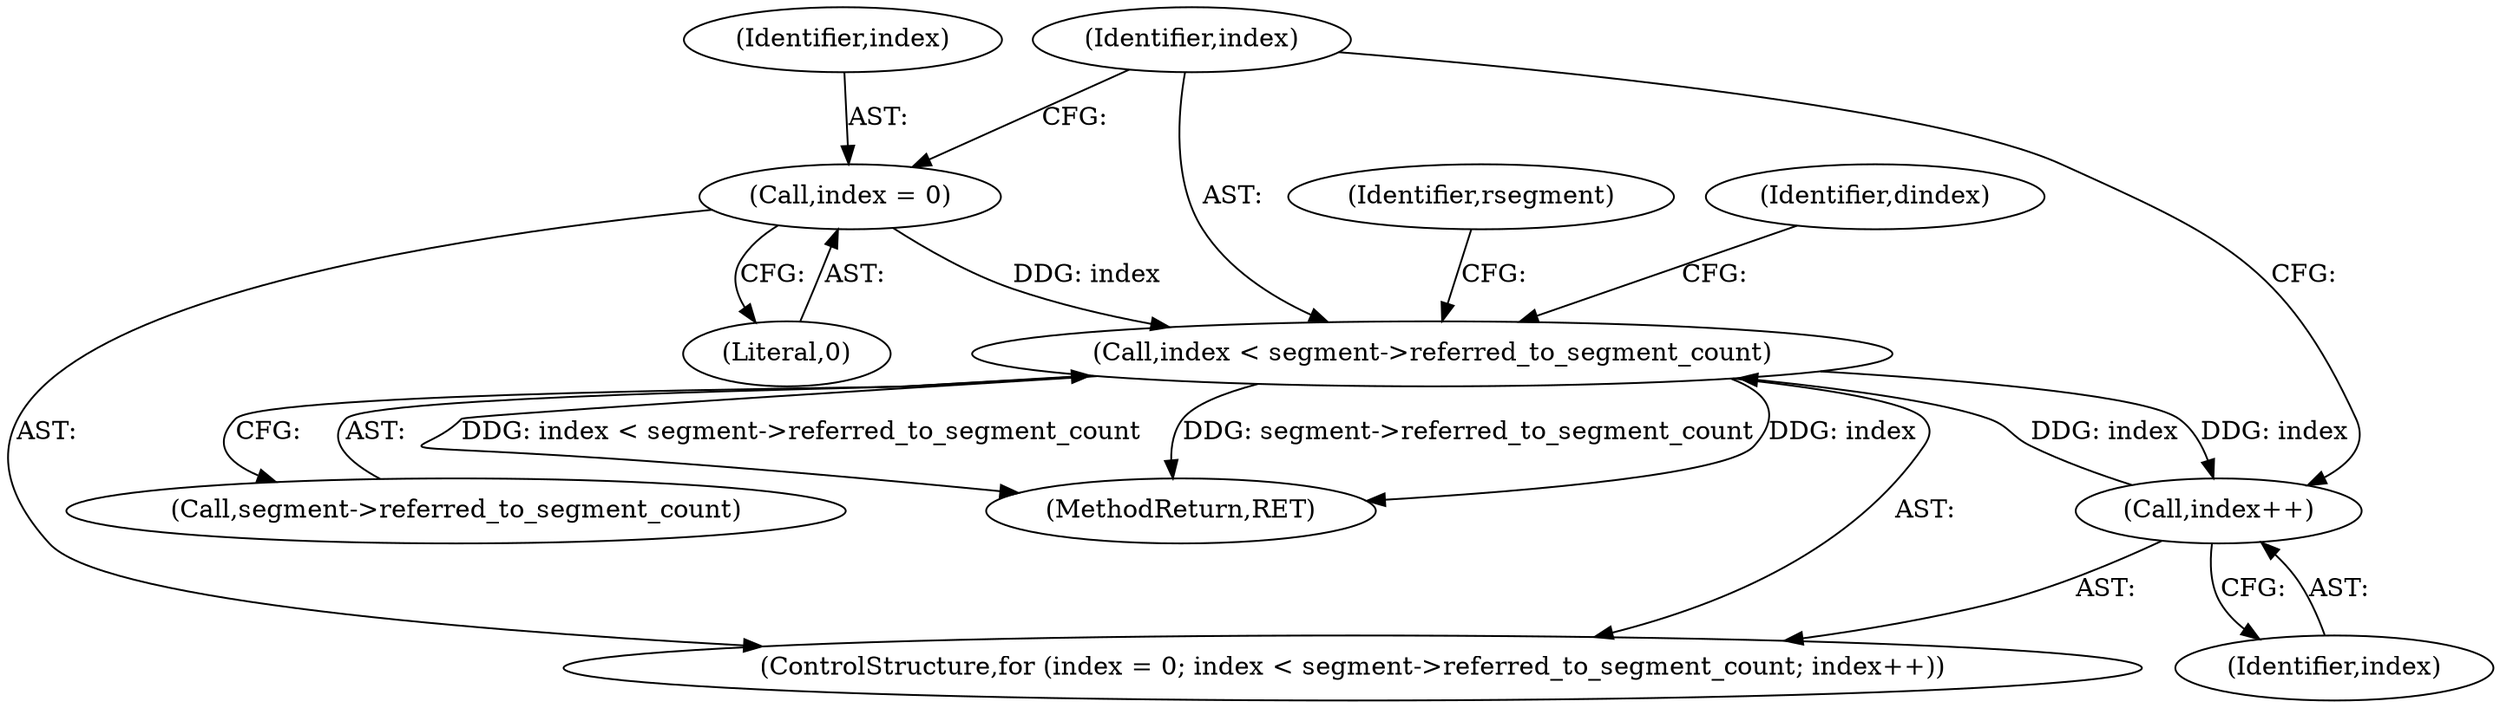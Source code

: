 digraph "0_ghostscript_e698d5c11d27212aa1098bc5b1673a3378563092_15@pointer" {
"1000137" [label="(Call,index < segment->referred_to_segment_count)"];
"1000134" [label="(Call,index = 0)"];
"1000142" [label="(Call,index++)"];
"1000137" [label="(Call,index < segment->referred_to_segment_count)"];
"1000146" [label="(Identifier,rsegment)"];
"1000139" [label="(Call,segment->referred_to_segment_count)"];
"1000133" [label="(ControlStructure,for (index = 0; index < segment->referred_to_segment_count; index++))"];
"1000134" [label="(Call,index = 0)"];
"1000135" [label="(Identifier,index)"];
"1000142" [label="(Call,index++)"];
"1000143" [label="(Identifier,index)"];
"1000202" [label="(Identifier,dindex)"];
"1000138" [label="(Identifier,index)"];
"1000216" [label="(MethodReturn,RET)"];
"1000137" [label="(Call,index < segment->referred_to_segment_count)"];
"1000136" [label="(Literal,0)"];
"1000137" -> "1000133"  [label="AST: "];
"1000137" -> "1000139"  [label="CFG: "];
"1000138" -> "1000137"  [label="AST: "];
"1000139" -> "1000137"  [label="AST: "];
"1000146" -> "1000137"  [label="CFG: "];
"1000202" -> "1000137"  [label="CFG: "];
"1000137" -> "1000216"  [label="DDG: index < segment->referred_to_segment_count"];
"1000137" -> "1000216"  [label="DDG: segment->referred_to_segment_count"];
"1000137" -> "1000216"  [label="DDG: index"];
"1000134" -> "1000137"  [label="DDG: index"];
"1000142" -> "1000137"  [label="DDG: index"];
"1000137" -> "1000142"  [label="DDG: index"];
"1000134" -> "1000133"  [label="AST: "];
"1000134" -> "1000136"  [label="CFG: "];
"1000135" -> "1000134"  [label="AST: "];
"1000136" -> "1000134"  [label="AST: "];
"1000138" -> "1000134"  [label="CFG: "];
"1000142" -> "1000133"  [label="AST: "];
"1000142" -> "1000143"  [label="CFG: "];
"1000143" -> "1000142"  [label="AST: "];
"1000138" -> "1000142"  [label="CFG: "];
}
